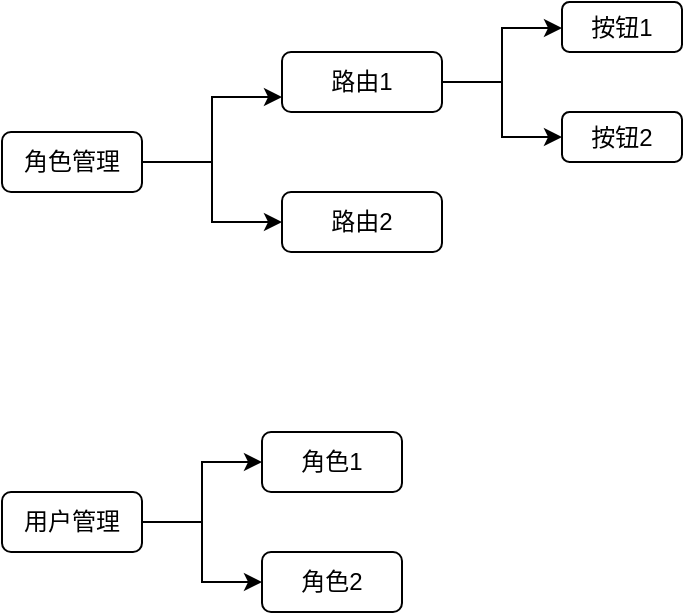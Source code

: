 <mxfile version="26.1.0">
  <diagram name="第 1 页" id="Bbwq5S_Q264i_9tYZn7O">
    <mxGraphModel dx="954" dy="493" grid="1" gridSize="10" guides="1" tooltips="1" connect="1" arrows="1" fold="1" page="1" pageScale="1" pageWidth="827" pageHeight="1169" math="0" shadow="0">
      <root>
        <mxCell id="0" />
        <mxCell id="1" parent="0" />
        <mxCell id="oYWaR1e7U2iPQeD1SWhq-5" style="edgeStyle=orthogonalEdgeStyle;rounded=0;orthogonalLoop=1;jettySize=auto;html=1;entryX=0;entryY=0.75;entryDx=0;entryDy=0;" edge="1" parent="1" source="oYWaR1e7U2iPQeD1SWhq-1" target="oYWaR1e7U2iPQeD1SWhq-4">
          <mxGeometry relative="1" as="geometry" />
        </mxCell>
        <mxCell id="oYWaR1e7U2iPQeD1SWhq-7" style="edgeStyle=orthogonalEdgeStyle;rounded=0;orthogonalLoop=1;jettySize=auto;html=1;" edge="1" parent="1" source="oYWaR1e7U2iPQeD1SWhq-1" target="oYWaR1e7U2iPQeD1SWhq-6">
          <mxGeometry relative="1" as="geometry" />
        </mxCell>
        <mxCell id="oYWaR1e7U2iPQeD1SWhq-1" value="角色管理" style="rounded=1;whiteSpace=wrap;html=1;" vertex="1" parent="1">
          <mxGeometry x="110" y="220" width="70" height="30" as="geometry" />
        </mxCell>
        <mxCell id="oYWaR1e7U2iPQeD1SWhq-9" value="" style="edgeStyle=orthogonalEdgeStyle;rounded=0;orthogonalLoop=1;jettySize=auto;html=1;" edge="1" parent="1" source="oYWaR1e7U2iPQeD1SWhq-4" target="oYWaR1e7U2iPQeD1SWhq-8">
          <mxGeometry relative="1" as="geometry">
            <Array as="points">
              <mxPoint x="360" y="195" />
              <mxPoint x="360" y="168" />
            </Array>
          </mxGeometry>
        </mxCell>
        <mxCell id="oYWaR1e7U2iPQeD1SWhq-11" style="edgeStyle=orthogonalEdgeStyle;rounded=0;orthogonalLoop=1;jettySize=auto;html=1;" edge="1" parent="1" source="oYWaR1e7U2iPQeD1SWhq-4" target="oYWaR1e7U2iPQeD1SWhq-10">
          <mxGeometry relative="1" as="geometry" />
        </mxCell>
        <mxCell id="oYWaR1e7U2iPQeD1SWhq-4" value="路由1" style="rounded=1;whiteSpace=wrap;html=1;" vertex="1" parent="1">
          <mxGeometry x="250" y="180" width="80" height="30" as="geometry" />
        </mxCell>
        <mxCell id="oYWaR1e7U2iPQeD1SWhq-6" value="路由2" style="rounded=1;whiteSpace=wrap;html=1;" vertex="1" parent="1">
          <mxGeometry x="250" y="250" width="80" height="30" as="geometry" />
        </mxCell>
        <mxCell id="oYWaR1e7U2iPQeD1SWhq-8" value="按钮1" style="whiteSpace=wrap;html=1;rounded=1;" vertex="1" parent="1">
          <mxGeometry x="390" y="155" width="60" height="25" as="geometry" />
        </mxCell>
        <mxCell id="oYWaR1e7U2iPQeD1SWhq-10" value="按钮2" style="whiteSpace=wrap;html=1;rounded=1;" vertex="1" parent="1">
          <mxGeometry x="390" y="210" width="60" height="25" as="geometry" />
        </mxCell>
        <mxCell id="oYWaR1e7U2iPQeD1SWhq-16" style="edgeStyle=orthogonalEdgeStyle;rounded=0;orthogonalLoop=1;jettySize=auto;html=1;entryX=0;entryY=0.5;entryDx=0;entryDy=0;" edge="1" parent="1" source="oYWaR1e7U2iPQeD1SWhq-13" target="oYWaR1e7U2iPQeD1SWhq-14">
          <mxGeometry relative="1" as="geometry" />
        </mxCell>
        <mxCell id="oYWaR1e7U2iPQeD1SWhq-19" style="edgeStyle=orthogonalEdgeStyle;rounded=0;orthogonalLoop=1;jettySize=auto;html=1;entryX=0;entryY=0.5;entryDx=0;entryDy=0;" edge="1" parent="1" source="oYWaR1e7U2iPQeD1SWhq-13" target="oYWaR1e7U2iPQeD1SWhq-15">
          <mxGeometry relative="1" as="geometry" />
        </mxCell>
        <mxCell id="oYWaR1e7U2iPQeD1SWhq-13" value="用户管理" style="rounded=1;whiteSpace=wrap;html=1;" vertex="1" parent="1">
          <mxGeometry x="110" y="400" width="70" height="30" as="geometry" />
        </mxCell>
        <mxCell id="oYWaR1e7U2iPQeD1SWhq-14" value="角色1" style="rounded=1;whiteSpace=wrap;html=1;" vertex="1" parent="1">
          <mxGeometry x="240" y="370" width="70" height="30" as="geometry" />
        </mxCell>
        <mxCell id="oYWaR1e7U2iPQeD1SWhq-15" value="角色2" style="rounded=1;whiteSpace=wrap;html=1;" vertex="1" parent="1">
          <mxGeometry x="240" y="430" width="70" height="30" as="geometry" />
        </mxCell>
      </root>
    </mxGraphModel>
  </diagram>
</mxfile>
